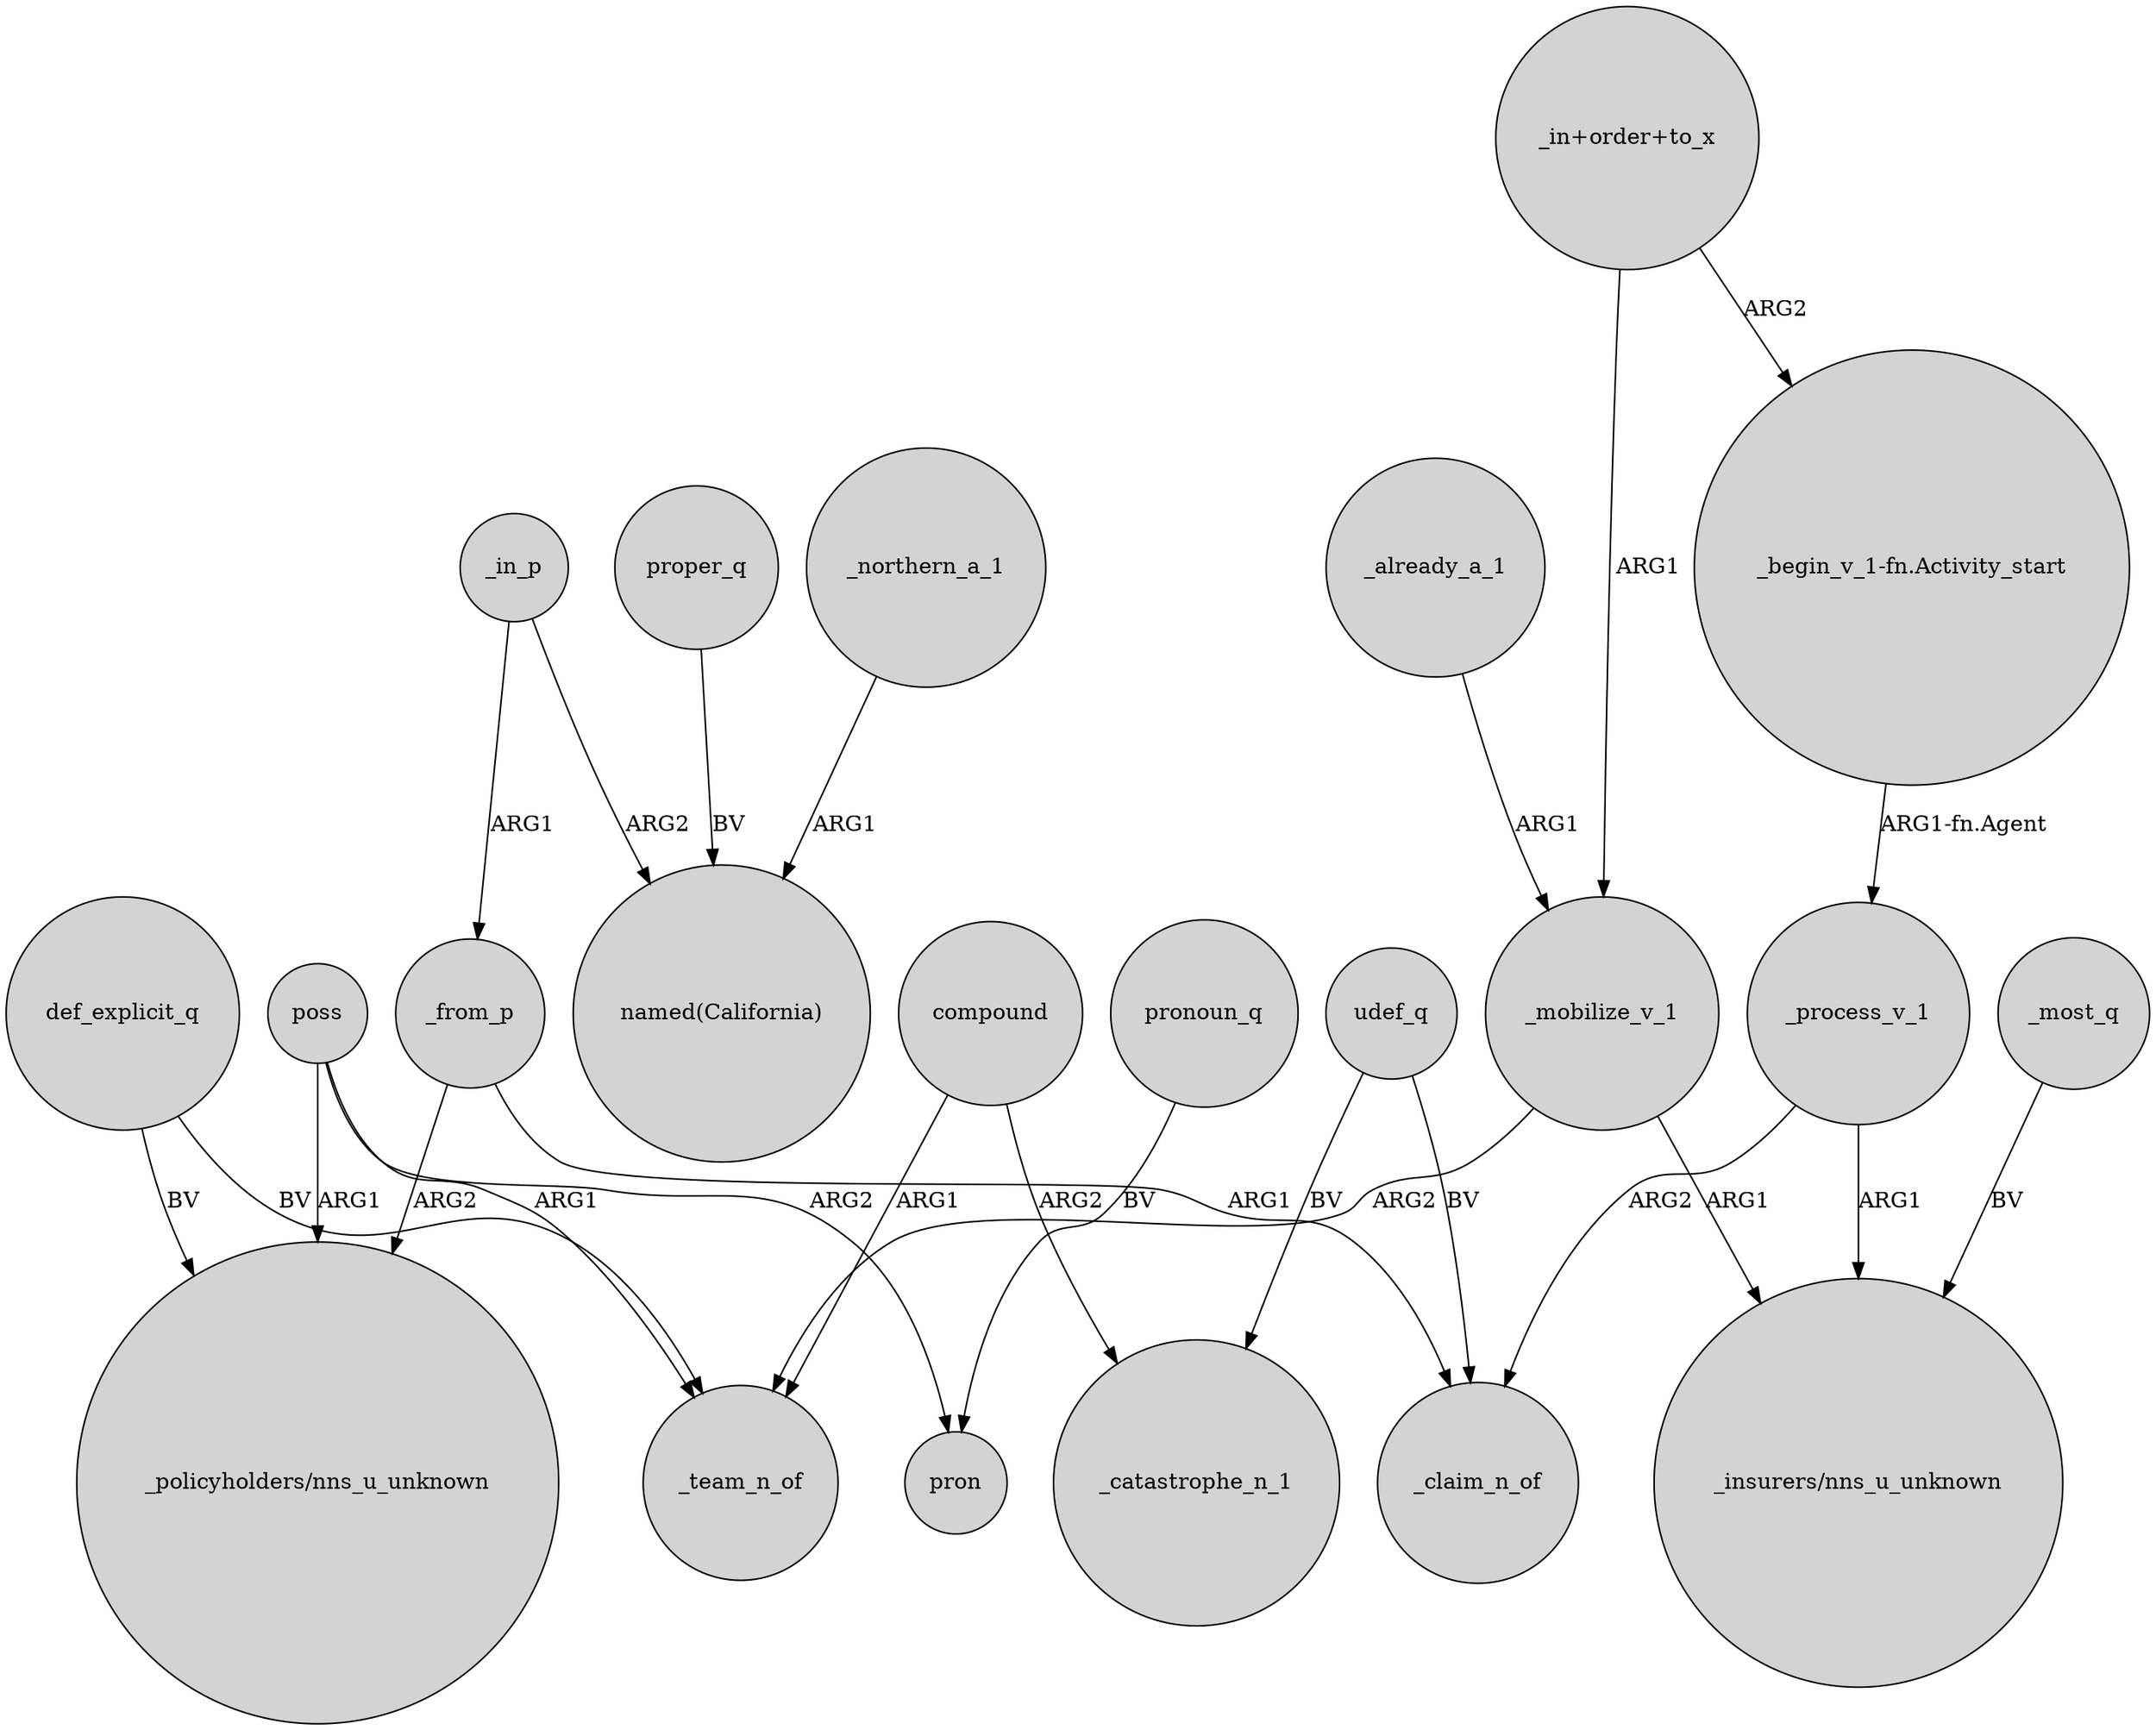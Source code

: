 digraph {
	node [shape=circle style=filled]
	_in_p -> "named(California)" [label=ARG2]
	"_in+order+to_x" -> "_begin_v_1-fn.Activity_start" [label=ARG2]
	compound -> _team_n_of [label=ARG1]
	def_explicit_q -> _team_n_of [label=BV]
	poss -> pron [label=ARG2]
	"_in+order+to_x" -> _mobilize_v_1 [label=ARG1]
	def_explicit_q -> "_policyholders/nns_u_unknown" [label=BV]
	compound -> _catastrophe_n_1 [label=ARG2]
	_in_p -> _from_p [label=ARG1]
	proper_q -> "named(California)" [label=BV]
	_process_v_1 -> "_insurers/nns_u_unknown" [label=ARG1]
	_mobilize_v_1 -> "_insurers/nns_u_unknown" [label=ARG1]
	udef_q -> _catastrophe_n_1 [label=BV]
	poss -> _team_n_of [label=ARG1]
	_from_p -> "_policyholders/nns_u_unknown" [label=ARG2]
	pronoun_q -> pron [label=BV]
	poss -> "_policyholders/nns_u_unknown" [label=ARG1]
	_northern_a_1 -> "named(California)" [label=ARG1]
	"_begin_v_1-fn.Activity_start" -> _process_v_1 [label="ARG1-fn.Agent"]
	_already_a_1 -> _mobilize_v_1 [label=ARG1]
	_from_p -> _claim_n_of [label=ARG1]
	_mobilize_v_1 -> _team_n_of [label=ARG2]
	udef_q -> _claim_n_of [label=BV]
	_process_v_1 -> _claim_n_of [label=ARG2]
	_most_q -> "_insurers/nns_u_unknown" [label=BV]
}
